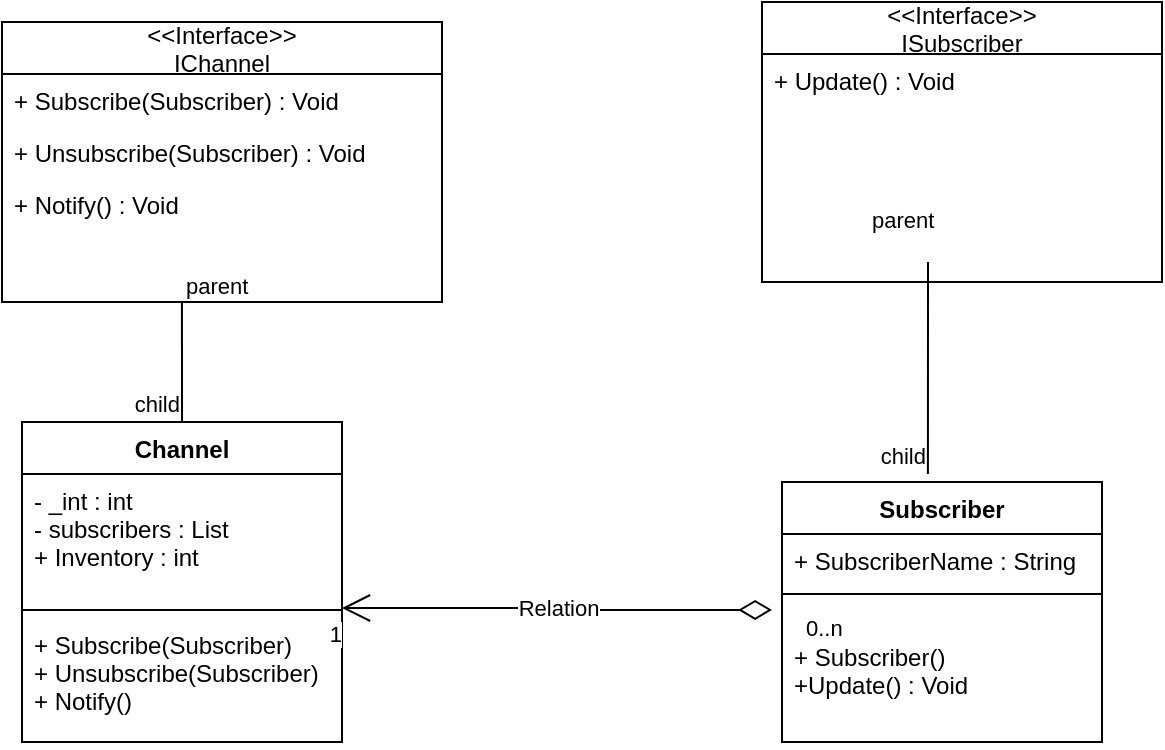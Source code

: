 <mxfile version="14.5.3" type="github">
  <diagram id="C5RBs43oDa-KdzZeNtuy" name="Page-1">
    <mxGraphModel dx="1422" dy="762" grid="1" gridSize="10" guides="1" tooltips="1" connect="1" arrows="1" fold="1" page="1" pageScale="1" pageWidth="827" pageHeight="1169" math="0" shadow="0">
      <root>
        <mxCell id="WIyWlLk6GJQsqaUBKTNV-0" />
        <mxCell id="WIyWlLk6GJQsqaUBKTNV-1" parent="WIyWlLk6GJQsqaUBKTNV-0" />
        <mxCell id="BfBUYWEbJRCGTBCnNNSS-4" value="&lt;&lt;Interface&gt;&gt;&#xa;IChannel" style="swimlane;fontStyle=0;childLayout=stackLayout;horizontal=1;startSize=26;fillColor=none;horizontalStack=0;resizeParent=1;resizeParentMax=0;resizeLast=0;collapsible=1;marginBottom=0;" vertex="1" parent="WIyWlLk6GJQsqaUBKTNV-1">
          <mxGeometry x="110" y="180" width="220" height="140" as="geometry" />
        </mxCell>
        <mxCell id="BfBUYWEbJRCGTBCnNNSS-5" value="+ Subscribe(Subscriber) : Void" style="text;strokeColor=none;fillColor=none;align=left;verticalAlign=top;spacingLeft=4;spacingRight=4;overflow=hidden;rotatable=0;points=[[0,0.5],[1,0.5]];portConstraint=eastwest;" vertex="1" parent="BfBUYWEbJRCGTBCnNNSS-4">
          <mxGeometry y="26" width="220" height="26" as="geometry" />
        </mxCell>
        <mxCell id="BfBUYWEbJRCGTBCnNNSS-6" value="+ Unsubscribe(Subscriber) : Void" style="text;strokeColor=none;fillColor=none;align=left;verticalAlign=top;spacingLeft=4;spacingRight=4;overflow=hidden;rotatable=0;points=[[0,0.5],[1,0.5]];portConstraint=eastwest;" vertex="1" parent="BfBUYWEbJRCGTBCnNNSS-4">
          <mxGeometry y="52" width="220" height="26" as="geometry" />
        </mxCell>
        <mxCell id="BfBUYWEbJRCGTBCnNNSS-7" value="+ Notify() : Void" style="text;strokeColor=none;fillColor=none;align=left;verticalAlign=top;spacingLeft=4;spacingRight=4;overflow=hidden;rotatable=0;points=[[0,0.5],[1,0.5]];portConstraint=eastwest;" vertex="1" parent="BfBUYWEbJRCGTBCnNNSS-4">
          <mxGeometry y="78" width="220" height="62" as="geometry" />
        </mxCell>
        <mxCell id="BfBUYWEbJRCGTBCnNNSS-8" value="&lt;&lt;Interface&gt;&gt;&#xa;ISubscriber" style="swimlane;fontStyle=0;childLayout=stackLayout;horizontal=1;startSize=26;fillColor=none;horizontalStack=0;resizeParent=1;resizeParentMax=0;resizeLast=0;collapsible=1;marginBottom=0;" vertex="1" parent="WIyWlLk6GJQsqaUBKTNV-1">
          <mxGeometry x="490" y="170" width="200" height="140" as="geometry" />
        </mxCell>
        <mxCell id="BfBUYWEbJRCGTBCnNNSS-9" value="+ Update() : Void&#xa;&#xa;&#xa;&#xa;&#xa;" style="text;strokeColor=none;fillColor=none;align=left;verticalAlign=top;spacingLeft=4;spacingRight=4;overflow=hidden;rotatable=0;points=[[0,0.5],[1,0.5]];portConstraint=eastwest;" vertex="1" parent="BfBUYWEbJRCGTBCnNNSS-8">
          <mxGeometry y="26" width="200" height="114" as="geometry" />
        </mxCell>
        <mxCell id="BfBUYWEbJRCGTBCnNNSS-28" value="Channel" style="swimlane;fontStyle=1;align=center;verticalAlign=top;childLayout=stackLayout;horizontal=1;startSize=26;horizontalStack=0;resizeParent=1;resizeParentMax=0;resizeLast=0;collapsible=1;marginBottom=0;" vertex="1" parent="WIyWlLk6GJQsqaUBKTNV-1">
          <mxGeometry x="120" y="380" width="160" height="160" as="geometry" />
        </mxCell>
        <mxCell id="BfBUYWEbJRCGTBCnNNSS-29" value="- _int : int&#xa;- subscribers : List&#xa;+ Inventory : int" style="text;strokeColor=none;fillColor=none;align=left;verticalAlign=top;spacingLeft=4;spacingRight=4;overflow=hidden;rotatable=0;points=[[0,0.5],[1,0.5]];portConstraint=eastwest;" vertex="1" parent="BfBUYWEbJRCGTBCnNNSS-28">
          <mxGeometry y="26" width="160" height="64" as="geometry" />
        </mxCell>
        <mxCell id="BfBUYWEbJRCGTBCnNNSS-30" value="" style="line;strokeWidth=1;fillColor=none;align=left;verticalAlign=middle;spacingTop=-1;spacingLeft=3;spacingRight=3;rotatable=0;labelPosition=right;points=[];portConstraint=eastwest;" vertex="1" parent="BfBUYWEbJRCGTBCnNNSS-28">
          <mxGeometry y="90" width="160" height="8" as="geometry" />
        </mxCell>
        <mxCell id="BfBUYWEbJRCGTBCnNNSS-31" value="+ Subscribe(Subscriber)&#xa;+ Unsubscribe(Subscriber)&#xa;+ Notify()" style="text;strokeColor=none;fillColor=none;align=left;verticalAlign=top;spacingLeft=4;spacingRight=4;overflow=hidden;rotatable=0;points=[[0,0.5],[1,0.5]];portConstraint=eastwest;" vertex="1" parent="BfBUYWEbJRCGTBCnNNSS-28">
          <mxGeometry y="98" width="160" height="62" as="geometry" />
        </mxCell>
        <mxCell id="BfBUYWEbJRCGTBCnNNSS-32" value="Subscriber" style="swimlane;fontStyle=1;align=center;verticalAlign=top;childLayout=stackLayout;horizontal=1;startSize=26;horizontalStack=0;resizeParent=1;resizeParentMax=0;resizeLast=0;collapsible=1;marginBottom=0;" vertex="1" parent="WIyWlLk6GJQsqaUBKTNV-1">
          <mxGeometry x="500" y="410" width="160" height="130" as="geometry" />
        </mxCell>
        <mxCell id="BfBUYWEbJRCGTBCnNNSS-33" value="+ SubscriberName : String" style="text;strokeColor=none;fillColor=none;align=left;verticalAlign=top;spacingLeft=4;spacingRight=4;overflow=hidden;rotatable=0;points=[[0,0.5],[1,0.5]];portConstraint=eastwest;" vertex="1" parent="BfBUYWEbJRCGTBCnNNSS-32">
          <mxGeometry y="26" width="160" height="26" as="geometry" />
        </mxCell>
        <mxCell id="BfBUYWEbJRCGTBCnNNSS-34" value="" style="line;strokeWidth=1;fillColor=none;align=left;verticalAlign=middle;spacingTop=-1;spacingLeft=3;spacingRight=3;rotatable=0;labelPosition=right;points=[];portConstraint=eastwest;" vertex="1" parent="BfBUYWEbJRCGTBCnNNSS-32">
          <mxGeometry y="52" width="160" height="8" as="geometry" />
        </mxCell>
        <mxCell id="BfBUYWEbJRCGTBCnNNSS-35" value="&#xa;+ Subscriber()&#xa;+Update() : Void" style="text;strokeColor=none;fillColor=none;align=left;verticalAlign=top;spacingLeft=4;spacingRight=4;overflow=hidden;rotatable=0;points=[[0,0.5],[1,0.5]];portConstraint=eastwest;" vertex="1" parent="BfBUYWEbJRCGTBCnNNSS-32">
          <mxGeometry y="60" width="160" height="70" as="geometry" />
        </mxCell>
        <mxCell id="BfBUYWEbJRCGTBCnNNSS-39" value="" style="endArrow=none;html=1;edgeStyle=orthogonalEdgeStyle;entryX=0.456;entryY=-0.031;entryDx=0;entryDy=0;entryPerimeter=0;" edge="1" parent="WIyWlLk6GJQsqaUBKTNV-1" target="BfBUYWEbJRCGTBCnNNSS-32">
          <mxGeometry relative="1" as="geometry">
            <mxPoint x="573" y="300" as="sourcePoint" />
            <mxPoint x="490" y="390" as="targetPoint" />
            <Array as="points">
              <mxPoint x="573" y="312" />
            </Array>
          </mxGeometry>
        </mxCell>
        <mxCell id="BfBUYWEbJRCGTBCnNNSS-40" value="parent" style="edgeLabel;resizable=0;html=1;align=left;verticalAlign=bottom;" connectable="0" vertex="1" parent="BfBUYWEbJRCGTBCnNNSS-39">
          <mxGeometry x="-1" relative="1" as="geometry">
            <mxPoint x="-30" y="-12.05" as="offset" />
          </mxGeometry>
        </mxCell>
        <mxCell id="BfBUYWEbJRCGTBCnNNSS-41" value="child" style="edgeLabel;resizable=0;html=1;align=right;verticalAlign=bottom;" connectable="0" vertex="1" parent="BfBUYWEbJRCGTBCnNNSS-39">
          <mxGeometry x="1" relative="1" as="geometry" />
        </mxCell>
        <mxCell id="BfBUYWEbJRCGTBCnNNSS-42" value="" style="endArrow=none;html=1;edgeStyle=orthogonalEdgeStyle;exitX=0.409;exitY=1;exitDx=0;exitDy=0;exitPerimeter=0;entryX=0.5;entryY=0;entryDx=0;entryDy=0;" edge="1" parent="WIyWlLk6GJQsqaUBKTNV-1" source="BfBUYWEbJRCGTBCnNNSS-7" target="BfBUYWEbJRCGTBCnNNSS-28">
          <mxGeometry relative="1" as="geometry">
            <mxPoint x="330" y="390" as="sourcePoint" />
            <mxPoint x="490" y="390" as="targetPoint" />
          </mxGeometry>
        </mxCell>
        <mxCell id="BfBUYWEbJRCGTBCnNNSS-43" value="parent" style="edgeLabel;resizable=0;html=1;align=left;verticalAlign=bottom;" connectable="0" vertex="1" parent="BfBUYWEbJRCGTBCnNNSS-42">
          <mxGeometry x="-1" relative="1" as="geometry" />
        </mxCell>
        <mxCell id="BfBUYWEbJRCGTBCnNNSS-44" value="child" style="edgeLabel;resizable=0;html=1;align=right;verticalAlign=bottom;" connectable="0" vertex="1" parent="BfBUYWEbJRCGTBCnNNSS-42">
          <mxGeometry x="1" relative="1" as="geometry" />
        </mxCell>
        <mxCell id="BfBUYWEbJRCGTBCnNNSS-47" value="Relation" style="endArrow=open;html=1;endSize=12;startArrow=diamondThin;startSize=14;startFill=0;edgeStyle=orthogonalEdgeStyle;exitX=-0.031;exitY=0.057;exitDx=0;exitDy=0;exitPerimeter=0;entryX=1;entryY=1.047;entryDx=0;entryDy=0;entryPerimeter=0;" edge="1" parent="WIyWlLk6GJQsqaUBKTNV-1" source="BfBUYWEbJRCGTBCnNNSS-35" target="BfBUYWEbJRCGTBCnNNSS-29">
          <mxGeometry relative="1" as="geometry">
            <mxPoint x="330" y="390" as="sourcePoint" />
            <mxPoint x="490" y="390" as="targetPoint" />
          </mxGeometry>
        </mxCell>
        <mxCell id="BfBUYWEbJRCGTBCnNNSS-48" value="0..n" style="edgeLabel;resizable=0;html=1;align=left;verticalAlign=top;" connectable="0" vertex="1" parent="BfBUYWEbJRCGTBCnNNSS-47">
          <mxGeometry x="-1" relative="1" as="geometry">
            <mxPoint x="14.96" y="-3.99" as="offset" />
          </mxGeometry>
        </mxCell>
        <mxCell id="BfBUYWEbJRCGTBCnNNSS-49" value="1" style="edgeLabel;resizable=0;html=1;align=right;verticalAlign=top;" connectable="0" vertex="1" parent="BfBUYWEbJRCGTBCnNNSS-47">
          <mxGeometry x="1" relative="1" as="geometry" />
        </mxCell>
      </root>
    </mxGraphModel>
  </diagram>
</mxfile>
